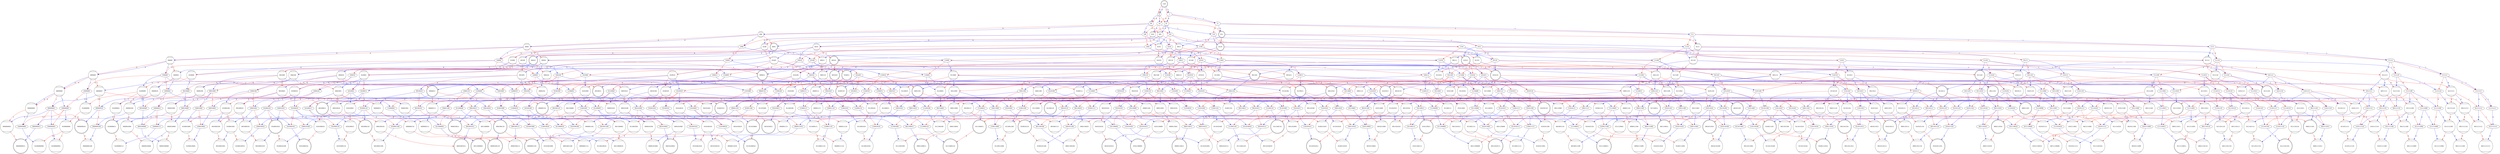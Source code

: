 digraph{ 
root  [shape = doublecircle]
0 [shape = Mcircle]
root -> 0 [color = red, label = 0] 
1
root -> 1 [color = red, label = 1] 
root -> 0 [color = blue, label = 0] 
root -> 1 [color = blue, label = 1] 
00 [shape = Mcircle]
0 -> 00 [color = red, label = 0] 
01 [shape = Mcircle]
0 -> 01 [color = red, label = 1] 
0 -> 00 [color = blue, label = 0] 
10
0 -> 10 [color = blue, label = 1] 
1 -> 10 [color = red, label = 0] 
11
1 -> 11 [color = red, label = 1] 
1 -> 01 [color = blue, label = 0] 
1 -> 11 [color = blue, label = 1] 
000 [shape = Mcircle]
00 -> 000 [color = red, label = 0] 
001 [shape = Mcircle]
00 -> 001 [color = red, label = 1] 
00 -> 000 [color = blue, label = 0] 
100
00 -> 100 [color = blue, label = 1] 
010 [shape = Mcircle]
01 -> 010 [color = red, label = 0] 
011 [shape = doublecircle]
01 -> 011 [color = red, label = 1] 
01 -> 001 [color = blue, label = 0] 
101
01 -> 101 [color = blue, label = 1] 
10 -> 100 [color = red, label = 0] 
10 -> 101 [color = red, label = 1] 
10 -> 010 [color = blue, label = 0] 
110
10 -> 110 [color = blue, label = 1] 
11 -> 110 [color = red, label = 0] 
111
11 -> 111 [color = red, label = 1] 
11 -> 011 [color = blue, label = 0] 
11 -> 111 [color = blue, label = 1] 
0000 [shape = Mcircle]
000 -> 0000 [color = red, label = 0] 
0001 [shape = doublecircle]
000 -> 0001 [color = red, label = 1] 
000 -> 0000 [color = blue, label = 0] 
1000
000 -> 1000 [color = blue, label = 1] 
0010 [shape = Mcircle]
001 -> 0010 [color = red, label = 0] 
0011 [shape = Mcircle]
001 -> 0011 [color = red, label = 1] 
001 -> 0001 [color = blue, label = 0] 
1001
001 -> 1001 [color = blue, label = 1] 
100 -> 1000 [color = red, label = 0] 
100 -> 1001 [color = red, label = 1] 
0100 [shape = Mcircle]
100 -> 0100 [color = blue, label = 0] 
1100
100 -> 1100 [color = blue, label = 1] 
010 -> 0100 [color = red, label = 0] 
0101 [shape = Mcircle]
010 -> 0101 [color = red, label = 1] 
010 -> 0010 [color = blue, label = 0] 
1010
010 -> 1010 [color = blue, label = 1] 
0110 [shape = doublecircle]
011 -> 0110 [color = red, label = 0] 
0111 [shape = Mcircle]
011 -> 0111 [color = red, label = 1] 
011 -> 0011 [color = blue, label = 0] 
1011
011 -> 1011 [color = blue, label = 1] 
101 -> 1010 [color = red, label = 0] 
101 -> 1011 [color = red, label = 1] 
101 -> 0101 [color = blue, label = 0] 
1101
101 -> 1101 [color = blue, label = 1] 
110 -> 1100 [color = red, label = 0] 
110 -> 1101 [color = red, label = 1] 
110 -> 0110 [color = blue, label = 0] 
1110
110 -> 1110 [color = blue, label = 1] 
111 -> 1110 [color = red, label = 0] 
1111
111 -> 1111 [color = red, label = 1] 
111 -> 0111 [color = blue, label = 0] 
111 -> 1111 [color = blue, label = 1] 
00000 [shape = Mcircle]
0000 -> 00000 [color = red, label = 0] 
00001 [shape = Mcircle]
0000 -> 00001 [color = red, label = 1] 
0000 -> 00000 [color = blue, label = 0] 
10000
0000 -> 10000 [color = blue, label = 1] 
00010 [shape = doublecircle]
0001 -> 00010 [color = red, label = 0] 
00011 [shape = Mcircle]
0001 -> 00011 [color = red, label = 1] 
0001 -> 00001 [color = blue, label = 0] 
10001
0001 -> 10001 [color = blue, label = 1] 
1000 -> 10000 [color = red, label = 0] 
1000 -> 10001 [color = red, label = 1] 
01000 [shape = Mcircle]
1000 -> 01000 [color = blue, label = 0] 
11000
1000 -> 11000 [color = blue, label = 1] 
00100 [shape = Mcircle]
0010 -> 00100 [color = red, label = 0] 
00101 [shape = doublecircle]
0010 -> 00101 [color = red, label = 1] 
0010 -> 00010 [color = blue, label = 0] 
10010
0010 -> 10010 [color = blue, label = 1] 
00110 [shape = Mcircle]
0011 -> 00110 [color = red, label = 0] 
00111 [shape = Mcircle]
0011 -> 00111 [color = red, label = 1] 
0011 -> 00011 [color = blue, label = 0] 
10011
0011 -> 10011 [color = blue, label = 1] 
1001 -> 10010 [color = red, label = 0] 
1001 -> 10011 [color = red, label = 1] 
01001 [shape = Mcircle]
1001 -> 01001 [color = blue, label = 0] 
11001
1001 -> 11001 [color = blue, label = 1] 
0100 -> 01000 [color = red, label = 0] 
0100 -> 01001 [color = red, label = 1] 
0100 -> 00100 [color = blue, label = 0] 
10100
0100 -> 10100 [color = blue, label = 1] 
1100 -> 11000 [color = red, label = 0] 
1100 -> 11001 [color = red, label = 1] 
01100 [shape = Mcircle]
1100 -> 01100 [color = blue, label = 0] 
11100
1100 -> 11100 [color = blue, label = 1] 
01010 [shape = Mcircle]
0101 -> 01010 [color = red, label = 0] 
01011 [shape = doublecircle]
0101 -> 01011 [color = red, label = 1] 
0101 -> 00101 [color = blue, label = 0] 
10101
0101 -> 10101 [color = blue, label = 1] 
1010 -> 10100 [color = red, label = 0] 
1010 -> 10101 [color = red, label = 1] 
1010 -> 01010 [color = blue, label = 0] 
11010
1010 -> 11010 [color = blue, label = 1] 
0110 -> 01100 [color = red, label = 0] 
01101 [shape = Mcircle]
0110 -> 01101 [color = red, label = 1] 
0110 -> 00110 [color = blue, label = 0] 
10110
0110 -> 10110 [color = blue, label = 1] 
01110 [shape = Mcircle]
0111 -> 01110 [color = red, label = 0] 
01111 [shape = Mcircle]
0111 -> 01111 [color = red, label = 1] 
0111 -> 00111 [color = blue, label = 0] 
10111
0111 -> 10111 [color = blue, label = 1] 
1011 -> 10110 [color = red, label = 0] 
1011 -> 10111 [color = red, label = 1] 
1011 -> 01011 [color = blue, label = 0] 
11011
1011 -> 11011 [color = blue, label = 1] 
1101 -> 11010 [color = red, label = 0] 
1101 -> 11011 [color = red, label = 1] 
1101 -> 01101 [color = blue, label = 0] 
11101
1101 -> 11101 [color = blue, label = 1] 
1110 -> 11100 [color = red, label = 0] 
1110 -> 11101 [color = red, label = 1] 
1110 -> 01110 [color = blue, label = 0] 
11110
1110 -> 11110 [color = blue, label = 1] 
1111 -> 11110 [color = red, label = 0] 
11111
1111 -> 11111 [color = red, label = 1] 
1111 -> 01111 [color = blue, label = 0] 
1111 -> 11111 [color = blue, label = 1] 
000000 [shape = Mcircle]
00000 -> 000000 [color = red, label = 0] 
000001 [shape = Mcircle]
00000 -> 000001 [color = red, label = 1] 
00000 -> 000000 [color = blue, label = 0] 
100000
00000 -> 100000 [color = blue, label = 1] 
000010 [shape = Mcircle]
00001 -> 000010 [color = red, label = 0] 
000011 [shape = doublecircle]
00001 -> 000011 [color = red, label = 1] 
00001 -> 000001 [color = blue, label = 0] 
100001
00001 -> 100001 [color = blue, label = 1] 
10000 -> 100000 [color = red, label = 0] 
10000 -> 100001 [color = red, label = 1] 
010000 [shape = Mcircle]
10000 -> 010000 [color = blue, label = 0] 
110000
10000 -> 110000 [color = blue, label = 1] 
000100 [shape = Mcircle]
00010 -> 000100 [color = red, label = 0] 
000101 [shape = Mcircle]
00010 -> 000101 [color = red, label = 1] 
00010 -> 000010 [color = blue, label = 0] 
100010
00010 -> 100010 [color = blue, label = 1] 
000110 [shape = Mcircle]
00011 -> 000110 [color = red, label = 0] 
000111 [shape = Mcircle]
00011 -> 000111 [color = red, label = 1] 
00011 -> 000011 [color = blue, label = 0] 
100011
00011 -> 100011 [color = blue, label = 1] 
10001 -> 100010 [color = red, label = 0] 
10001 -> 100011 [color = red, label = 1] 
010001 [shape = Mcircle]
10001 -> 010001 [color = blue, label = 0] 
110001
10001 -> 110001 [color = blue, label = 1] 
01000 -> 010000 [color = red, label = 0] 
01000 -> 010001 [color = red, label = 1] 
001000 [shape = Mcircle]
01000 -> 001000 [color = blue, label = 0] 
101000
01000 -> 101000 [color = blue, label = 1] 
11000 -> 110000 [color = red, label = 0] 
11000 -> 110001 [color = red, label = 1] 
011000 [shape = Mcircle]
11000 -> 011000 [color = blue, label = 0] 
111000
11000 -> 111000 [color = blue, label = 1] 
00100 -> 001000 [color = red, label = 0] 
001001 [shape = Mcircle]
00100 -> 001001 [color = red, label = 1] 
00100 -> 000100 [color = blue, label = 0] 
100100
00100 -> 100100 [color = blue, label = 1] 
001010 [shape = doublecircle]
00101 -> 001010 [color = red, label = 0] 
001011 [shape = Mcircle]
00101 -> 001011 [color = red, label = 1] 
00101 -> 000101 [color = blue, label = 0] 
100101
00101 -> 100101 [color = blue, label = 1] 
10010 -> 100100 [color = red, label = 0] 
10010 -> 100101 [color = red, label = 1] 
010010 [shape = Mcircle]
10010 -> 010010 [color = blue, label = 0] 
110010
10010 -> 110010 [color = blue, label = 1] 
001100 [shape = Mcircle]
00110 -> 001100 [color = red, label = 0] 
001101 [shape = doublecircle]
00110 -> 001101 [color = red, label = 1] 
00110 -> 000110 [color = blue, label = 0] 
100110
00110 -> 100110 [color = blue, label = 1] 
001110 [shape = Mcircle]
00111 -> 001110 [color = red, label = 0] 
001111 [shape = Mcircle]
00111 -> 001111 [color = red, label = 1] 
00111 -> 000111 [color = blue, label = 0] 
100111
00111 -> 100111 [color = blue, label = 1] 
10011 -> 100110 [color = red, label = 0] 
10011 -> 100111 [color = red, label = 1] 
010011 [shape = doublecircle]
10011 -> 010011 [color = blue, label = 0] 
110011
10011 -> 110011 [color = blue, label = 1] 
01001 -> 010010 [color = red, label = 0] 
01001 -> 010011 [color = red, label = 1] 
01001 -> 001001 [color = blue, label = 0] 
101001
01001 -> 101001 [color = blue, label = 1] 
11001 -> 110010 [color = red, label = 0] 
11001 -> 110011 [color = red, label = 1] 
011001 [shape = Mcircle]
11001 -> 011001 [color = blue, label = 0] 
111001
11001 -> 111001 [color = blue, label = 1] 
10100 -> 101000 [color = red, label = 0] 
10100 -> 101001 [color = red, label = 1] 
010100 [shape = Mcircle]
10100 -> 010100 [color = blue, label = 0] 
110100
10100 -> 110100 [color = blue, label = 1] 
01100 -> 011000 [color = red, label = 0] 
01100 -> 011001 [color = red, label = 1] 
01100 -> 001100 [color = blue, label = 0] 
101100
01100 -> 101100 [color = blue, label = 1] 
11100 -> 111000 [color = red, label = 0] 
11100 -> 111001 [color = red, label = 1] 
011100 [shape = Mcircle]
11100 -> 011100 [color = blue, label = 0] 
111100
11100 -> 111100 [color = blue, label = 1] 
01010 -> 010100 [color = red, label = 0] 
010101 [shape = Mcircle]
01010 -> 010101 [color = red, label = 1] 
01010 -> 001010 [color = blue, label = 0] 
101010
01010 -> 101010 [color = blue, label = 1] 
010110 [shape = doublecircle]
01011 -> 010110 [color = red, label = 0] 
010111 [shape = Mcircle]
01011 -> 010111 [color = red, label = 1] 
01011 -> 001011 [color = blue, label = 0] 
101011
01011 -> 101011 [color = blue, label = 1] 
10101 -> 101010 [color = red, label = 0] 
10101 -> 101011 [color = red, label = 1] 
10101 -> 010101 [color = blue, label = 0] 
110101
10101 -> 110101 [color = blue, label = 1] 
11010 -> 110100 [color = red, label = 0] 
11010 -> 110101 [color = red, label = 1] 
011010 [shape = Mcircle]
11010 -> 011010 [color = blue, label = 0] 
111010
11010 -> 111010 [color = blue, label = 1] 
01101 -> 011010 [color = red, label = 0] 
011011 [shape = Mcircle]
01101 -> 011011 [color = red, label = 1] 
01101 -> 001101 [color = blue, label = 0] 
101101
01101 -> 101101 [color = blue, label = 1] 
10110 -> 101100 [color = red, label = 0] 
10110 -> 101101 [color = red, label = 1] 
10110 -> 010110 [color = blue, label = 0] 
110110
10110 -> 110110 [color = blue, label = 1] 
01110 -> 011100 [color = red, label = 0] 
011101 [shape = doublecircle]
01110 -> 011101 [color = red, label = 1] 
01110 -> 001110 [color = blue, label = 0] 
101110
01110 -> 101110 [color = blue, label = 1] 
011110 [shape = Mcircle]
01111 -> 011110 [color = red, label = 0] 
011111 [shape = Mcircle]
01111 -> 011111 [color = red, label = 1] 
01111 -> 001111 [color = blue, label = 0] 
101111
01111 -> 101111 [color = blue, label = 1] 
10111 -> 101110 [color = red, label = 0] 
10111 -> 101111 [color = red, label = 1] 
10111 -> 010111 [color = blue, label = 0] 
110111
10111 -> 110111 [color = blue, label = 1] 
11011 -> 110110 [color = red, label = 0] 
11011 -> 110111 [color = red, label = 1] 
11011 -> 011011 [color = blue, label = 0] 
111011
11011 -> 111011 [color = blue, label = 1] 
11101 -> 111010 [color = red, label = 0] 
11101 -> 111011 [color = red, label = 1] 
11101 -> 011101 [color = blue, label = 0] 
111101
11101 -> 111101 [color = blue, label = 1] 
11110 -> 111100 [color = red, label = 0] 
11110 -> 111101 [color = red, label = 1] 
11110 -> 011110 [color = blue, label = 0] 
111110
11110 -> 111110 [color = blue, label = 1] 
11111 -> 111110 [color = red, label = 0] 
111111
11111 -> 111111 [color = red, label = 1] 
11111 -> 011111 [color = blue, label = 0] 
11111 -> 111111 [color = blue, label = 1] 
0000000 [shape = Mcircle]
000000 -> 0000000 [color = red, label = 0] 
0000001 [shape = Mcircle]
000000 -> 0000001 [color = red, label = 1] 
000000 -> 0000000 [color = blue, label = 0] 
1000000
000000 -> 1000000 [color = blue, label = 1] 
0000010 [shape = Mcircle]
000001 -> 0000010 [color = red, label = 0] 
0000011 [shape = doublecircle]
000001 -> 0000011 [color = red, label = 1] 
000001 -> 0000001 [color = blue, label = 0] 
1000001
000001 -> 1000001 [color = blue, label = 1] 
100000 -> 1000000 [color = red, label = 0] 
100000 -> 1000001 [color = red, label = 1] 
0100000 [shape = Mcircle]
100000 -> 0100000 [color = blue, label = 0] 
1100000
100000 -> 1100000 [color = blue, label = 1] 
0000100 [shape = Mcircle]
000010 -> 0000100 [color = red, label = 0] 
0000101 [shape = Mcircle]
000010 -> 0000101 [color = red, label = 1] 
000010 -> 0000010 [color = blue, label = 0] 
1000010
000010 -> 1000010 [color = blue, label = 1] 
0000110
000011 -> 0000110 [color = red, label = 0] 
0000111 [shape = Mcircle]
000011 -> 0000111 [color = red, label = 1] 
000011 -> 0000011 [color = blue, label = 0] 
100001 -> 1000010 [color = red, label = 0] 
1100001
100001 -> 1100001 [color = blue, label = 1] 
010000 -> 0100000 [color = red, label = 0] 
0010000
010000 -> 0010000 [color = blue, label = 0] 
110000 -> 1100000 [color = red, label = 0] 
110000 -> 1100001 [color = red, label = 1] 
0110000
110000 -> 0110000 [color = blue, label = 0] 
1110000
110000 -> 1110000 [color = blue, label = 1] 
0001000
000100 -> 0001000 [color = red, label = 0] 
0001001 [shape = Mcircle]
000100 -> 0001001 [color = red, label = 1] 
000100 -> 0000100 [color = blue, label = 0] 
1000100
000100 -> 1000100 [color = blue, label = 1] 
0001010 [shape = Mcircle]
000101 -> 0001010 [color = red, label = 0] 
000101 -> 0000101 [color = blue, label = 0] 
1000101
000101 -> 1000101 [color = blue, label = 1] 
100010 -> 1000100 [color = red, label = 0] 
100010 -> 1000101 [color = red, label = 1] 
0100010 [shape = Mcircle]
100010 -> 0100010 [color = blue, label = 0] 
0001100 [shape = Mcircle]
000110 -> 0001100 [color = red, label = 0] 
0001101 [shape = doublecircle]
000110 -> 0001101 [color = red, label = 1] 
000110 -> 0000110 [color = blue, label = 0] 
1000110
000110 -> 1000110 [color = blue, label = 1] 
0001110 [shape = Mcircle]
000111 -> 0001110 [color = red, label = 0] 
0001111 [shape = Mcircle]
000111 -> 0001111 [color = red, label = 1] 
000111 -> 0000111 [color = blue, label = 0] 
1000111
000111 -> 1000111 [color = blue, label = 1] 
100011 -> 1000110 [color = red, label = 0] 
100011 -> 1000111 [color = red, label = 1] 
0100011
100011 -> 0100011 [color = blue, label = 0] 
1100011
100011 -> 1100011 [color = blue, label = 1] 
010001 -> 0100010 [color = red, label = 0] 
010001 -> 0100011 [color = red, label = 1] 
0010001 [shape = Mcircle]
010001 -> 0010001 [color = blue, label = 0] 
1010001
010001 -> 1010001 [color = blue, label = 1] 
110001 -> 1100011 [color = red, label = 1] 
0110001 [shape = Mcircle]
110001 -> 0110001 [color = blue, label = 0] 
1110001
110001 -> 1110001 [color = blue, label = 1] 
001000 -> 0010000 [color = red, label = 0] 
001000 -> 0010001 [color = red, label = 1] 
001000 -> 0001000 [color = blue, label = 0] 
1001000
001000 -> 1001000 [color = blue, label = 1] 
101000 -> 1010001 [color = red, label = 1] 
0101000 [shape = Mcircle]
101000 -> 0101000 [color = blue, label = 0] 
1101000
101000 -> 1101000 [color = blue, label = 1] 
011000 -> 0110000 [color = red, label = 0] 
011000 -> 0110001 [color = red, label = 1] 
0011000 [shape = Mcircle]
011000 -> 0011000 [color = blue, label = 0] 
1011000
011000 -> 1011000 [color = blue, label = 1] 
111000 -> 1110000 [color = red, label = 0] 
111000 -> 1110001 [color = red, label = 1] 
0111000 [shape = Mcircle]
111000 -> 0111000 [color = blue, label = 0] 
1111000
111000 -> 1111000 [color = blue, label = 1] 
0010010
001001 -> 0010010 [color = red, label = 0] 
0010011 [shape = doublecircle]
001001 -> 0010011 [color = red, label = 1] 
001001 -> 0001001 [color = blue, label = 0] 
1001001
001001 -> 1001001 [color = blue, label = 1] 
100100 -> 1001000 [color = red, label = 0] 
100100 -> 1001001 [color = red, label = 1] 
0100100
100100 -> 0100100 [color = blue, label = 0] 
1100100
100100 -> 1100100 [color = blue, label = 1] 
0010100 [shape = Mcircle]
001010 -> 0010100 [color = red, label = 0] 
0010101 [shape = Mcircle]
001010 -> 0010101 [color = red, label = 1] 
001010 -> 0001010 [color = blue, label = 0] 
1001010
001010 -> 1001010 [color = blue, label = 1] 
0010110 [shape = Mcircle]
001011 -> 0010110 [color = red, label = 0] 
0010111 [shape = Mcircle]
001011 -> 0010111 [color = red, label = 1] 
1001011
001011 -> 1001011 [color = blue, label = 1] 
100101 -> 1001010 [color = red, label = 0] 
100101 -> 1001011 [color = red, label = 1] 
0100101 [shape = Mcircle]
100101 -> 0100101 [color = blue, label = 0] 
1100101
100101 -> 1100101 [color = blue, label = 1] 
010010 -> 0100100 [color = red, label = 0] 
010010 -> 0100101 [color = red, label = 1] 
010010 -> 0010010 [color = blue, label = 0] 
1010010
010010 -> 1010010 [color = blue, label = 1] 
110010 -> 1100100 [color = red, label = 0] 
110010 -> 1100101 [color = red, label = 1] 
0110010 [shape = Mcircle]
110010 -> 0110010 [color = blue, label = 0] 
1110010
110010 -> 1110010 [color = blue, label = 1] 
001100 -> 0011000 [color = red, label = 0] 
0011001
001100 -> 0011001 [color = red, label = 1] 
001100 -> 0001100 [color = blue, label = 0] 
1001100
001100 -> 1001100 [color = blue, label = 1] 
0011010 [shape = doublecircle]
001101 -> 0011010 [color = red, label = 0] 
0011011 [shape = Mcircle]
001101 -> 0011011 [color = red, label = 1] 
001101 -> 0001101 [color = blue, label = 0] 
1001101
001101 -> 1001101 [color = blue, label = 1] 
100110 -> 1001100 [color = red, label = 0] 
100110 -> 1001101 [color = red, label = 1] 
0100110 [shape = doublecircle]
100110 -> 0100110 [color = blue, label = 0] 
1100110
100110 -> 1100110 [color = blue, label = 1] 
0011100 [shape = Mcircle]
001110 -> 0011100 [color = red, label = 0] 
0011101 [shape = doublecircle]
001110 -> 0011101 [color = red, label = 1] 
001110 -> 0001110 [color = blue, label = 0] 
1001110
001110 -> 1001110 [color = blue, label = 1] 
0011110 [shape = Mcircle]
001111 -> 0011110 [color = red, label = 0] 
0011111 [shape = Mcircle]
001111 -> 0011111 [color = red, label = 1] 
001111 -> 0001111 [color = blue, label = 0] 
1001111
001111 -> 1001111 [color = blue, label = 1] 
100111 -> 1001110 [color = red, label = 0] 
100111 -> 1001111 [color = red, label = 1] 
0100111 [shape = Mcircle]
100111 -> 0100111 [color = blue, label = 0] 
1100111
100111 -> 1100111 [color = blue, label = 1] 
010011 -> 0100110 [color = red, label = 0] 
010011 -> 0100111 [color = red, label = 1] 
010011 -> 0010011 [color = blue, label = 0] 
1010011
010011 -> 1010011 [color = blue, label = 1] 
110011 -> 1100110 [color = red, label = 0] 
110011 -> 1100111 [color = red, label = 1] 
0110011 [shape = doublecircle]
110011 -> 0110011 [color = blue, label = 0] 
1110011
110011 -> 1110011 [color = blue, label = 1] 
101001 -> 1010010 [color = red, label = 0] 
101001 -> 1010011 [color = red, label = 1] 
0101001 [shape = Mcircle]
101001 -> 0101001 [color = blue, label = 0] 
1101001
101001 -> 1101001 [color = blue, label = 1] 
011001 -> 0110010 [color = red, label = 0] 
011001 -> 0110011 [color = red, label = 1] 
011001 -> 0011001 [color = blue, label = 0] 
1011001
011001 -> 1011001 [color = blue, label = 1] 
111001 -> 1110010 [color = red, label = 0] 
111001 -> 1110011 [color = red, label = 1] 
0111001 [shape = Mcircle]
111001 -> 0111001 [color = blue, label = 0] 
1111001
111001 -> 1111001 [color = blue, label = 1] 
010100 -> 0101000 [color = red, label = 0] 
010100 -> 0101001 [color = red, label = 1] 
010100 -> 0010100 [color = blue, label = 0] 
1010100
010100 -> 1010100 [color = blue, label = 1] 
110100 -> 1101000 [color = red, label = 0] 
110100 -> 1101001 [color = red, label = 1] 
0110100 [shape = Mcircle]
110100 -> 0110100 [color = blue, label = 0] 
101100 -> 1011000 [color = red, label = 0] 
101100 -> 1011001 [color = red, label = 1] 
0101100 [shape = Mcircle]
101100 -> 0101100 [color = blue, label = 0] 
1101100
101100 -> 1101100 [color = blue, label = 1] 
011100 -> 0111000 [color = red, label = 0] 
011100 -> 0111001 [color = red, label = 1] 
011100 -> 0011100 [color = blue, label = 0] 
1011100
011100 -> 1011100 [color = blue, label = 1] 
111100 -> 1111000 [color = red, label = 0] 
111100 -> 1111001 [color = red, label = 1] 
0111100 [shape = Mcircle]
111100 -> 0111100 [color = blue, label = 0] 
1111100
111100 -> 1111100 [color = blue, label = 1] 
0101010
010101 -> 0101010 [color = red, label = 0] 
0101011 [shape = doublecircle]
010101 -> 0101011 [color = red, label = 1] 
010101 -> 0010101 [color = blue, label = 0] 
1010101
010101 -> 1010101 [color = blue, label = 1] 
101010 -> 1010100 [color = red, label = 0] 
101010 -> 1010101 [color = red, label = 1] 
101010 -> 0101010 [color = blue, label = 0] 
1101010
101010 -> 1101010 [color = blue, label = 1] 
010110 -> 0101100 [color = red, label = 0] 
0101101 [shape = Mcircle]
010110 -> 0101101 [color = red, label = 1] 
010110 -> 0010110 [color = blue, label = 0] 
1010110
010110 -> 1010110 [color = blue, label = 1] 
0101110 [shape = Mcircle]
010111 -> 0101110 [color = red, label = 0] 
0101111 [shape = Mcircle]
010111 -> 0101111 [color = red, label = 1] 
010111 -> 0010111 [color = blue, label = 0] 
1010111
010111 -> 1010111 [color = blue, label = 1] 
101011 -> 1010110 [color = red, label = 0] 
101011 -> 1010111 [color = red, label = 1] 
101011 -> 0101011 [color = blue, label = 0] 
1101011
101011 -> 1101011 [color = blue, label = 1] 
110101 -> 1101010 [color = red, label = 0] 
110101 -> 1101011 [color = red, label = 1] 
0110101 [shape = Mcircle]
110101 -> 0110101 [color = blue, label = 0] 
1110101
110101 -> 1110101 [color = blue, label = 1] 
011010 -> 0110100 [color = red, label = 0] 
011010 -> 0110101 [color = red, label = 1] 
011010 -> 0011010 [color = blue, label = 0] 
1011010
011010 -> 1011010 [color = blue, label = 1] 
111010 -> 1110101 [color = red, label = 1] 
0111010
111010 -> 0111010 [color = blue, label = 0] 
1111010
111010 -> 1111010 [color = blue, label = 1] 
0110110 [shape = Mcircle]
011011 -> 0110110 [color = red, label = 0] 
0110111 [shape = doublecircle]
011011 -> 0110111 [color = red, label = 1] 
011011 -> 0011011 [color = blue, label = 0] 
1011011
011011 -> 1011011 [color = blue, label = 1] 
101101 -> 1011010 [color = red, label = 0] 
101101 -> 1011011 [color = red, label = 1] 
101101 -> 0101101 [color = blue, label = 0] 
1101101
101101 -> 1101101 [color = blue, label = 1] 
110110 -> 1101100 [color = red, label = 0] 
110110 -> 1101101 [color = red, label = 1] 
110110 -> 0110110 [color = blue, label = 0] 
1110110
110110 -> 1110110 [color = blue, label = 1] 
011101 -> 0111010 [color = red, label = 0] 
0111011 [shape = Mcircle]
011101 -> 0111011 [color = red, label = 1] 
011101 -> 0011101 [color = blue, label = 0] 
1011101
011101 -> 1011101 [color = blue, label = 1] 
101110 -> 1011100 [color = red, label = 0] 
101110 -> 1011101 [color = red, label = 1] 
101110 -> 0101110 [color = blue, label = 0] 
1101110
101110 -> 1101110 [color = blue, label = 1] 
011110 -> 0111100 [color = red, label = 0] 
0111101 [shape = doublecircle]
011110 -> 0111101 [color = red, label = 1] 
011110 -> 0011110 [color = blue, label = 0] 
1011110
011110 -> 1011110 [color = blue, label = 1] 
0111110 [shape = Mcircle]
011111 -> 0111110 [color = red, label = 0] 
0111111 [shape = Mcircle]
011111 -> 0111111 [color = red, label = 1] 
011111 -> 0011111 [color = blue, label = 0] 
1011111
011111 -> 1011111 [color = blue, label = 1] 
101111 -> 1011110 [color = red, label = 0] 
101111 -> 1011111 [color = red, label = 1] 
101111 -> 0101111 [color = blue, label = 0] 
1101111
101111 -> 1101111 [color = blue, label = 1] 
110111 -> 1101110 [color = red, label = 0] 
110111 -> 1101111 [color = red, label = 1] 
110111 -> 0110111 [color = blue, label = 0] 
1110111
110111 -> 1110111 [color = blue, label = 1] 
111011 -> 1110110 [color = red, label = 0] 
111011 -> 1110111 [color = red, label = 1] 
111011 -> 0111011 [color = blue, label = 0] 
1111011
111011 -> 1111011 [color = blue, label = 1] 
111101 -> 1111010 [color = red, label = 0] 
111101 -> 1111011 [color = red, label = 1] 
111101 -> 0111101 [color = blue, label = 0] 
111110 -> 1111100 [color = red, label = 0] 
111110 -> 0111110 [color = blue, label = 0] 
1111110
111110 -> 1111110 [color = blue, label = 1] 
111111 -> 1111110 [color = red, label = 0] 
1111111
111111 -> 1111111 [color = red, label = 1] 
111111 -> 0111111 [color = blue, label = 0] 
111111 -> 1111111 [color = blue, label = 1] 
00000000 [shape = Mcircle]
0000000 -> 00000000 [color = red, label = 0] 
00000001
0000000 -> 00000001 [color = red, label = 1] 
0000000 -> 00000000 [color = blue, label = 0] 
10000000
0000000 -> 10000000 [color = blue, label = 1] 
00000010
0000001 -> 00000010 [color = red, label = 0] 
00000011 [shape = Mcircle]
0000001 -> 00000011 [color = red, label = 1] 
0000001 -> 00000001 [color = blue, label = 0] 
1000000 -> 10000000 [color = red, label = 0] 
01000000 [shape = Mcircle]
1000000 -> 01000000 [color = blue, label = 0] 
00000100 [shape = Mcircle]
0000010 -> 00000100 [color = red, label = 0] 
0000010 -> 00000010 [color = blue, label = 0] 
00000110 [shape = doublecircle]
0000011 -> 00000110 [color = red, label = 0] 
00000111 [shape = Mcircle]
0000011 -> 00000111 [color = red, label = 1] 
0000011 -> 00000011 [color = blue, label = 0] 
10000011
0000011 -> 10000011 [color = blue, label = 1] 
1000001 -> 10000011 [color = red, label = 1] 
01000001 [shape = Mcircle]
1000001 -> 01000001 [color = blue, label = 0] 
11000001
1000001 -> 11000001 [color = blue, label = 1] 
0100000 -> 01000000 [color = red, label = 0] 
0100000 -> 01000001 [color = red, label = 1] 
00100000
0100000 -> 00100000 [color = blue, label = 0] 
1100000 -> 11000001 [color = red, label = 1] 
01100000
1100000 -> 01100000 [color = blue, label = 0] 
11100000
1100000 -> 11100000 [color = blue, label = 1] 
00001000 [shape = Mcircle]
0000100 -> 00001000 [color = red, label = 0] 
00001001 [shape = Mcircle]
0000100 -> 00001001 [color = red, label = 1] 
0000100 -> 00000100 [color = blue, label = 0] 
00001010 [shape = Mcircle]
0000101 -> 00001010 [color = red, label = 0] 
11000010
1000010 -> 11000010 [color = blue, label = 1] 
00001100 [shape = Mcircle]
0000110 -> 00001100 [color = red, label = 0] 
00001101
0000110 -> 00001101 [color = red, label = 1] 
0000110 -> 00000110 [color = blue, label = 0] 
00001110 [shape = Mcircle]
0000111 -> 00001110 [color = red, label = 0] 
00001111 [shape = Mcircle]
0000111 -> 00001111 [color = red, label = 1] 
0000111 -> 00000111 [color = blue, label = 0] 
1100001 -> 11000010 [color = red, label = 0] 
01100001
1100001 -> 01100001 [color = blue, label = 0] 
0010000 -> 00100000 [color = red, label = 0] 
00010000
0010000 -> 00010000 [color = blue, label = 0] 
0110000 -> 01100000 [color = red, label = 0] 
0110000 -> 01100001 [color = red, label = 1] 
00110000 [shape = Mcircle]
0110000 -> 00110000 [color = blue, label = 0] 
10110000
0110000 -> 10110000 [color = blue, label = 1] 
1110000 -> 11100000 [color = red, label = 0] 
01110000
1110000 -> 01110000 [color = blue, label = 0] 
11110000
1110000 -> 11110000 [color = blue, label = 1] 
0001000 -> 00010000 [color = red, label = 0] 
00010001
0001000 -> 00010001 [color = red, label = 1] 
0001000 -> 00001000 [color = blue, label = 0] 
10001000
0001000 -> 10001000 [color = blue, label = 1] 
00010010 [shape = Mcircle]
0001001 -> 00010010 [color = red, label = 0] 
00010011
0001001 -> 00010011 [color = red, label = 1] 
0001001 -> 00001001 [color = blue, label = 0] 
10001001
0001001 -> 10001001 [color = blue, label = 1] 
1000100 -> 10001000 [color = red, label = 0] 
1000100 -> 10001001 [color = red, label = 1] 
01000100 [shape = Mcircle]
1000100 -> 01000100 [color = blue, label = 0] 
00010100 [shape = Mcircle]
0001010 -> 00010100 [color = red, label = 0] 
00010101 [shape = Mcircle]
0001010 -> 00010101 [color = red, label = 1] 
0001010 -> 00001010 [color = blue, label = 0] 
10001010
0001010 -> 10001010 [color = blue, label = 1] 
1000101 -> 10001010 [color = red, label = 0] 
01000101
1000101 -> 01000101 [color = blue, label = 0] 
0100010 -> 01000100 [color = red, label = 0] 
0100010 -> 01000101 [color = red, label = 1] 
00100010 [shape = Mcircle]
0100010 -> 00100010 [color = blue, label = 0] 
10100010
0100010 -> 10100010 [color = blue, label = 1] 
00011000 [shape = Mcircle]
0001100 -> 00011000 [color = red, label = 0] 
00011001 [shape = Mcircle]
0001100 -> 00011001 [color = red, label = 1] 
0001100 -> 00001100 [color = blue, label = 0] 
10001100
0001100 -> 10001100 [color = blue, label = 1] 
00011010
0001101 -> 00011010 [color = red, label = 0] 
00011011 [shape = Mcircle]
0001101 -> 00011011 [color = red, label = 1] 
0001101 -> 00001101 [color = blue, label = 0] 
1000110 -> 10001100 [color = red, label = 0] 
01000110
1000110 -> 01000110 [color = blue, label = 0] 
11000110
1000110 -> 11000110 [color = blue, label = 1] 
00011100
0001110 -> 00011100 [color = red, label = 0] 
00011101 [shape = doublecircle]
0001110 -> 00011101 [color = red, label = 1] 
0001110 -> 00001110 [color = blue, label = 0] 
10001110
0001110 -> 10001110 [color = blue, label = 1] 
00011110 [shape = Mcircle]
0001111 -> 00011110 [color = red, label = 0] 
0001111 -> 00001111 [color = blue, label = 0] 
1000111 -> 10001110 [color = red, label = 0] 
11000111
1000111 -> 11000111 [color = blue, label = 1] 
0100011 -> 01000110 [color = red, label = 0] 
00100011 [shape = doublecircle]
0100011 -> 00100011 [color = blue, label = 0] 
10100011
0100011 -> 10100011 [color = blue, label = 1] 
1100011 -> 11000110 [color = red, label = 0] 
1100011 -> 11000111 [color = red, label = 1] 
01100011 [shape = Mcircle]
1100011 -> 01100011 [color = blue, label = 0] 
11100011
1100011 -> 11100011 [color = blue, label = 1] 
0010001 -> 00100010 [color = red, label = 0] 
0010001 -> 00100011 [color = red, label = 1] 
0010001 -> 00010001 [color = blue, label = 0] 
1010001 -> 10100010 [color = red, label = 0] 
1010001 -> 10100011 [color = red, label = 1] 
01010001 [shape = Mcircle]
1010001 -> 01010001 [color = blue, label = 0] 
11010001
1010001 -> 11010001 [color = blue, label = 1] 
0110001 -> 01100011 [color = red, label = 1] 
00110001
0110001 -> 00110001 [color = blue, label = 0] 
10110001
0110001 -> 10110001 [color = blue, label = 1] 
1110001 -> 11100011 [color = red, label = 1] 
01110001 [shape = Mcircle]
1110001 -> 01110001 [color = blue, label = 0] 
11110001
1110001 -> 11110001 [color = blue, label = 1] 
01001000
1001000 -> 01001000 [color = blue, label = 0] 
0101000 -> 01010001 [color = red, label = 1] 
00101000
0101000 -> 00101000 [color = blue, label = 0] 
1101000 -> 11010001 [color = red, label = 1] 
01101000 [shape = Mcircle]
1101000 -> 01101000 [color = blue, label = 0] 
0011000 -> 00110000 [color = red, label = 0] 
0011000 -> 00110001 [color = red, label = 1] 
0011000 -> 00011000 [color = blue, label = 0] 
10011000
0011000 -> 10011000 [color = blue, label = 1] 
1011000 -> 10110000 [color = red, label = 0] 
1011000 -> 10110001 [color = red, label = 1] 
01011000 [shape = Mcircle]
1011000 -> 01011000 [color = blue, label = 0] 
0111000 -> 01110000 [color = red, label = 0] 
0111000 -> 01110001 [color = red, label = 1] 
00111000 [shape = Mcircle]
0111000 -> 00111000 [color = blue, label = 0] 
10111000
0111000 -> 10111000 [color = blue, label = 1] 
1111000 -> 11110000 [color = red, label = 0] 
1111000 -> 11110001 [color = red, label = 1] 
01111000 [shape = Mcircle]
1111000 -> 01111000 [color = blue, label = 0] 
11111000
1111000 -> 11111000 [color = blue, label = 1] 
00100101
0010010 -> 00100101 [color = red, label = 1] 
0010010 -> 00010010 [color = blue, label = 0] 
10010010
0010010 -> 10010010 [color = blue, label = 1] 
00100110
0010011 -> 00100110 [color = red, label = 0] 
00100111 [shape = Mcircle]
0010011 -> 00100111 [color = red, label = 1] 
0010011 -> 00010011 [color = blue, label = 0] 
1001001 -> 10010010 [color = red, label = 0] 
11001001
1001001 -> 11001001 [color = blue, label = 1] 
0100100 -> 01001000 [color = red, label = 0] 
10100100
0100100 -> 10100100 [color = blue, label = 1] 
1100100 -> 11001001 [color = red, label = 1] 
01100100 [shape = Mcircle]
1100100 -> 01100100 [color = blue, label = 0] 
11100100
1100100 -> 11100100 [color = blue, label = 1] 
0010100 -> 00101000 [color = red, label = 0] 
00101001 [shape = Mcircle]
0010100 -> 00101001 [color = red, label = 1] 
0010100 -> 00010100 [color = blue, label = 0] 
00101010 [shape = Mcircle]
0010101 -> 00101010 [color = red, label = 0] 
00101011
0010101 -> 00101011 [color = red, label = 1] 
0010101 -> 00010101 [color = blue, label = 0] 
10010101
0010101 -> 10010101 [color = blue, label = 1] 
1001010 -> 10010101 [color = red, label = 1] 
01001010
1001010 -> 01001010 [color = blue, label = 0] 
11001010
1001010 -> 11001010 [color = blue, label = 1] 
00101100
0010110 -> 00101100 [color = red, label = 0] 
00101101 [shape = doublecircle]
0010110 -> 00101101 [color = red, label = 1] 
10010110
0010110 -> 10010110 [color = blue, label = 1] 
00101110 [shape = Mcircle]
0010111 -> 00101110 [color = red, label = 0] 
1001011 -> 10010110 [color = red, label = 0] 
01001011 [shape = doublecircle]
1001011 -> 01001011 [color = blue, label = 0] 
0100101 -> 01001010 [color = red, label = 0] 
0100101 -> 01001011 [color = red, label = 1] 
0100101 -> 00100101 [color = blue, label = 0] 
10100101
0100101 -> 10100101 [color = blue, label = 1] 
1100101 -> 11001010 [color = red, label = 0] 
01100101 [shape = Mcircle]
1100101 -> 01100101 [color = blue, label = 0] 
1010010 -> 10100100 [color = red, label = 0] 
1010010 -> 10100101 [color = red, label = 1] 
01010010 [shape = Mcircle]
1010010 -> 01010010 [color = blue, label = 0] 
11010010
1010010 -> 11010010 [color = blue, label = 1] 
0110010 -> 01100100 [color = red, label = 0] 
0110010 -> 01100101 [color = red, label = 1] 
00110010
0110010 -> 00110010 [color = blue, label = 0] 
1110010 -> 11100100 [color = red, label = 0] 
01110010 [shape = Mcircle]
1110010 -> 01110010 [color = blue, label = 0] 
0011001 -> 00110010 [color = red, label = 0] 
00110011
0011001 -> 00110011 [color = red, label = 1] 
0011001 -> 00011001 [color = blue, label = 0] 
1001100 -> 10011000 [color = red, label = 0] 
01001100
1001100 -> 01001100 [color = blue, label = 0] 
11001100
1001100 -> 11001100 [color = blue, label = 1] 
00110100 [shape = Mcircle]
0011010 -> 00110100 [color = red, label = 0] 
00110101 [shape = Mcircle]
0011010 -> 00110101 [color = red, label = 1] 
0011010 -> 00011010 [color = blue, label = 0] 
10011010
0011010 -> 10011010 [color = blue, label = 1] 
00110110 [shape = Mcircle]
0011011 -> 00110110 [color = red, label = 0] 
00110111
0011011 -> 00110111 [color = red, label = 1] 
0011011 -> 00011011 [color = blue, label = 0] 
1001101 -> 10011010 [color = red, label = 0] 
01001101 [shape = Mcircle]
1001101 -> 01001101 [color = blue, label = 0] 
11001101
1001101 -> 11001101 [color = blue, label = 1] 
0100110 -> 01001100 [color = red, label = 0] 
0100110 -> 01001101 [color = red, label = 1] 
0100110 -> 00100110 [color = blue, label = 0] 
1100110 -> 11001100 [color = red, label = 0] 
1100110 -> 11001101 [color = red, label = 1] 
01100110 [shape = doublecircle]
1100110 -> 01100110 [color = blue, label = 0] 
11100110
1100110 -> 11100110 [color = blue, label = 1] 
0011100 -> 00111000 [color = red, label = 0] 
00111001 [shape = Mcircle]
0011100 -> 00111001 [color = red, label = 1] 
0011100 -> 00011100 [color = blue, label = 0] 
10011100
0011100 -> 10011100 [color = blue, label = 1] 
00111010
0011101 -> 00111010 [color = red, label = 0] 
00111011 [shape = Mcircle]
0011101 -> 00111011 [color = red, label = 1] 
0011101 -> 00011101 [color = blue, label = 0] 
10011101
0011101 -> 10011101 [color = blue, label = 1] 
1001110 -> 10011100 [color = red, label = 0] 
1001110 -> 10011101 [color = red, label = 1] 
01001110 [shape = Mcircle]
1001110 -> 01001110 [color = blue, label = 0] 
00111100 [shape = Mcircle]
0011110 -> 00111100 [color = red, label = 0] 
00111101
0011110 -> 00111101 [color = red, label = 1] 
0011110 -> 00011110 [color = blue, label = 0] 
00111110
0011111 -> 00111110 [color = red, label = 0] 
00111111 [shape = Mcircle]
0011111 -> 00111111 [color = red, label = 1] 
10011111
0011111 -> 10011111 [color = blue, label = 1] 
1001111 -> 10011111 [color = red, label = 1] 
01001111
1001111 -> 01001111 [color = blue, label = 0] 
11001111
1001111 -> 11001111 [color = blue, label = 1] 
0100111 -> 01001110 [color = red, label = 0] 
0100111 -> 01001111 [color = red, label = 1] 
0100111 -> 00100111 [color = blue, label = 0] 
1100111 -> 11001111 [color = red, label = 1] 
01100111 [shape = Mcircle]
1100111 -> 01100111 [color = blue, label = 0] 
01010011
1010011 -> 01010011 [color = blue, label = 0] 
0110011 -> 01100110 [color = red, label = 0] 
0110011 -> 01100111 [color = red, label = 1] 
0110011 -> 00110011 [color = blue, label = 0] 
10110011
0110011 -> 10110011 [color = blue, label = 1] 
1110011 -> 11100110 [color = red, label = 0] 
01110011 [shape = doublecircle]
1110011 -> 01110011 [color = blue, label = 0] 
11110011
1110011 -> 11110011 [color = blue, label = 1] 
0101001 -> 01010010 [color = red, label = 0] 
0101001 -> 01010011 [color = red, label = 1] 
0101001 -> 00101001 [color = blue, label = 0] 
10101001
0101001 -> 10101001 [color = blue, label = 1] 
1101001 -> 11010010 [color = red, label = 0] 
01101001
1101001 -> 01101001 [color = blue, label = 0] 
1011001 -> 10110011 [color = red, label = 1] 
01011001 [shape = Mcircle]
1011001 -> 01011001 [color = blue, label = 0] 
11011001
1011001 -> 11011001 [color = blue, label = 1] 
0111001 -> 01110010 [color = red, label = 0] 
0111001 -> 01110011 [color = red, label = 1] 
0111001 -> 00111001 [color = blue, label = 0] 
10111001
0111001 -> 10111001 [color = blue, label = 1] 
1111001 -> 11110011 [color = red, label = 1] 
11111001
1111001 -> 11111001 [color = blue, label = 1] 
1010100 -> 10101001 [color = red, label = 1] 
11010100
1010100 -> 11010100 [color = blue, label = 1] 
0110100 -> 01101000 [color = red, label = 0] 
0110100 -> 01101001 [color = red, label = 1] 
0110100 -> 00110100 [color = blue, label = 0] 
10110100
0110100 -> 10110100 [color = blue, label = 1] 
0101100 -> 01011000 [color = red, label = 0] 
0101100 -> 01011001 [color = red, label = 1] 
0101100 -> 00101100 [color = blue, label = 0] 
10101100
0101100 -> 10101100 [color = blue, label = 1] 
1101100 -> 11011001 [color = red, label = 1] 
01101100
1101100 -> 01101100 [color = blue, label = 0] 
1011100 -> 10111000 [color = red, label = 0] 
1011100 -> 10111001 [color = red, label = 1] 
01011100 [shape = Mcircle]
1011100 -> 01011100 [color = blue, label = 0] 
0111100 -> 01111000 [color = red, label = 0] 
0111100 -> 00111100 [color = blue, label = 0] 
1111100 -> 11111000 [color = red, label = 0] 
1111100 -> 11111001 [color = red, label = 1] 
01111100 [shape = Mcircle]
1111100 -> 01111100 [color = blue, label = 0] 
11111100
1111100 -> 11111100 [color = blue, label = 1] 
01010101
0101010 -> 01010101 [color = red, label = 1] 
0101010 -> 00101010 [color = blue, label = 0] 
01010110 [shape = doublecircle]
0101011 -> 01010110 [color = red, label = 0] 
01010111 [shape = Mcircle]
0101011 -> 01010111 [color = red, label = 1] 
0101011 -> 00101011 [color = blue, label = 0] 
10101011
0101011 -> 10101011 [color = blue, label = 1] 
1010101 -> 10101011 [color = red, label = 1] 
1010101 -> 01010101 [color = blue, label = 0] 
11010101
1010101 -> 11010101 [color = blue, label = 1] 
1101010 -> 11010100 [color = red, label = 0] 
1101010 -> 11010101 [color = red, label = 1] 
01101010 [shape = Mcircle]
1101010 -> 01101010 [color = blue, label = 0] 
11101010
1101010 -> 11101010 [color = blue, label = 1] 
01011010
0101101 -> 01011010 [color = red, label = 0] 
01011011 [shape = Mcircle]
0101101 -> 01011011 [color = red, label = 1] 
0101101 -> 00101101 [color = blue, label = 0] 
10101101
0101101 -> 10101101 [color = blue, label = 1] 
1010110 -> 10101100 [color = red, label = 0] 
1010110 -> 10101101 [color = red, label = 1] 
1010110 -> 01010110 [color = blue, label = 0] 
0101110 -> 01011100 [color = red, label = 0] 
01011101
0101110 -> 01011101 [color = red, label = 1] 
0101110 -> 00101110 [color = blue, label = 0] 
10101110
0101110 -> 10101110 [color = blue, label = 1] 
01011111 [shape = Mcircle]
0101111 -> 01011111 [color = red, label = 1] 
10101111
0101111 -> 10101111 [color = blue, label = 1] 
1010111 -> 10101110 [color = red, label = 0] 
1010111 -> 10101111 [color = red, label = 1] 
1010111 -> 01010111 [color = blue, label = 0] 
11010111
1010111 -> 11010111 [color = blue, label = 1] 
1101011 -> 11010111 [color = red, label = 1] 
01101011
1101011 -> 01101011 [color = blue, label = 0] 
0110101 -> 01101010 [color = red, label = 0] 
0110101 -> 01101011 [color = red, label = 1] 
0110101 -> 00110101 [color = blue, label = 0] 
10110101
0110101 -> 10110101 [color = blue, label = 1] 
1110101 -> 11101010 [color = red, label = 0] 
01110101
1110101 -> 01110101 [color = blue, label = 0] 
11110101
1110101 -> 11110101 [color = blue, label = 1] 
1011010 -> 10110100 [color = red, label = 0] 
1011010 -> 10110101 [color = red, label = 1] 
1011010 -> 01011010 [color = blue, label = 0] 
11011010
1011010 -> 11011010 [color = blue, label = 1] 
0111010 -> 01110101 [color = red, label = 1] 
0111010 -> 00111010 [color = blue, label = 0] 
1111010 -> 11110101 [color = red, label = 1] 
01111010 [shape = doublecircle]
1111010 -> 01111010 [color = blue, label = 0] 
0110110 -> 01101100 [color = red, label = 0] 
01101101 [shape = Mcircle]
0110110 -> 01101101 [color = red, label = 1] 
0110110 -> 00110110 [color = blue, label = 0] 
01101110
0110111 -> 01101110 [color = red, label = 0] 
01101111 [shape = Mcircle]
0110111 -> 01101111 [color = red, label = 1] 
0110111 -> 00110111 [color = blue, label = 0] 
10110111
0110111 -> 10110111 [color = blue, label = 1] 
1011011 -> 10110111 [color = red, label = 1] 
1011011 -> 01011011 [color = blue, label = 0] 
11011011
1011011 -> 11011011 [color = blue, label = 1] 
1101101 -> 11011010 [color = red, label = 0] 
1101101 -> 11011011 [color = red, label = 1] 
1101101 -> 01101101 [color = blue, label = 0] 
11101101
1101101 -> 11101101 [color = blue, label = 1] 
1110110 -> 11101101 [color = red, label = 1] 
01110110
1110110 -> 01110110 [color = blue, label = 0] 
11110110
1110110 -> 11110110 [color = blue, label = 1] 
0111011 -> 01110110 [color = red, label = 0] 
01110111 [shape = Mcircle]
0111011 -> 01110111 [color = red, label = 1] 
0111011 -> 00111011 [color = blue, label = 0] 
1011101 -> 01011101 [color = blue, label = 0] 
1101110 -> 01101110 [color = blue, label = 0] 
11101110
1101110 -> 11101110 [color = blue, label = 1] 
0111101 -> 01111010 [color = red, label = 0] 
01111011 [shape = Mcircle]
0111101 -> 01111011 [color = red, label = 1] 
0111101 -> 00111101 [color = blue, label = 0] 
11011110
1011110 -> 11011110 [color = blue, label = 1] 
0111110 -> 01111100 [color = red, label = 0] 
0111110 -> 00111110 [color = blue, label = 0] 
10111110
0111110 -> 10111110 [color = blue, label = 1] 
01111110 [shape = Mcircle]
0111111 -> 01111110 [color = red, label = 0] 
01111111
0111111 -> 01111111 [color = red, label = 1] 
0111111 -> 00111111 [color = blue, label = 0] 
1011111 -> 10111110 [color = red, label = 0] 
1011111 -> 01011111 [color = blue, label = 0] 
11011111
1011111 -> 11011111 [color = blue, label = 1] 
1101111 -> 11011110 [color = red, label = 0] 
1101111 -> 11011111 [color = red, label = 1] 
1101111 -> 01101111 [color = blue, label = 0] 
11101111
1101111 -> 11101111 [color = blue, label = 1] 
1110111 -> 11101110 [color = red, label = 0] 
1110111 -> 11101111 [color = red, label = 1] 
1110111 -> 01110111 [color = blue, label = 0] 
1111011 -> 11110110 [color = red, label = 0] 
1111011 -> 01111011 [color = blue, label = 0] 
1111110 -> 11111100 [color = red, label = 0] 
1111110 -> 01111110 [color = blue, label = 0] 
11111111
1111111 -> 11111111 [color = red, label = 1] 
1111111 -> 01111111 [color = blue, label = 0] 
1111111 -> 11111111 [color = blue, label = 1] 
000000001 [shape = Mcircle]
00000000 -> 000000001 [color = red, label = 1] 
100000000
00000000 -> 100000000 [color = blue, label = 1] 
000000010 [shape = doublecircle]
00000001 -> 000000010 [color = red, label = 0] 
000000011
00000001 -> 000000011 [color = red, label = 1] 
00000001 -> 000000001 [color = blue, label = 0] 
100000001
00000001 -> 100000001 [color = blue, label = 1] 
10000000 -> 100000000 [color = red, label = 0] 
10000000 -> 100000001 [color = red, label = 1] 
010000000 [shape = Mcircle]
10000000 -> 010000000 [color = blue, label = 0] 
000000100
00000010 -> 000000100 [color = red, label = 0] 
00000010 -> 000000010 [color = blue, label = 0] 
000000110 [shape = Mcircle]
00000011 -> 000000110 [color = red, label = 0] 
000000111 [shape = Mcircle]
00000011 -> 000000111 [color = red, label = 1] 
00000011 -> 000000011 [color = blue, label = 0] 
01000000 -> 010000000 [color = red, label = 0] 
000001000 [shape = Mcircle]
00000100 -> 000001000 [color = red, label = 0] 
00000100 -> 000000100 [color = blue, label = 0] 
000001101 [shape = Mcircle]
00000110 -> 000001101 [color = red, label = 1] 
00000110 -> 000000110 [color = blue, label = 0] 
000001111 [shape = Mcircle]
00000111 -> 000001111 [color = red, label = 1] 
00000111 -> 000000111 [color = blue, label = 0] 
100000111
00000111 -> 100000111 [color = blue, label = 1] 
10000011 -> 100000111 [color = red, label = 1] 
010000011 [shape = doublecircle]
10000011 -> 010000011 [color = blue, label = 0] 
01000001 -> 010000011 [color = red, label = 1] 
011000001
11000001 -> 011000001 [color = blue, label = 0] 
000100000
00100000 -> 000100000 [color = blue, label = 0] 
01100000 -> 011000001 [color = red, label = 1] 
001100000 [shape = Mcircle]
01100000 -> 001100000 [color = blue, label = 0] 
011100000
11100000 -> 011100000 [color = blue, label = 0] 
000010000 [shape = Mcircle]
00001000 -> 000010000 [color = red, label = 0] 
00001000 -> 000001000 [color = blue, label = 0] 
000010011 [shape = doublecircle]
00001001 -> 000010011 [color = red, label = 1] 
000010100 [shape = Mcircle]
00001010 -> 000010100 [color = red, label = 0] 
011000010
11000010 -> 011000010 [color = blue, label = 0] 
000011001 [shape = Mcircle]
00001100 -> 000011001 [color = red, label = 1] 
000011010
00001101 -> 000011010 [color = red, label = 0] 
00001101 -> 000001101 [color = blue, label = 0] 
000011100 [shape = Mcircle]
00001110 -> 000011100 [color = red, label = 0] 
000011110 [shape = Mcircle]
00001111 -> 000011110 [color = red, label = 0] 
00001111 -> 000001111 [color = blue, label = 0] 
01100001 -> 011000010 [color = red, label = 0] 
001100001 [shape = Mcircle]
01100001 -> 001100001 [color = blue, label = 0] 
101100001
01100001 -> 101100001 [color = blue, label = 1] 
00010000 -> 000100000 [color = red, label = 0] 
00010000 -> 000010000 [color = blue, label = 0] 
00110000 -> 001100000 [color = red, label = 0] 
00110000 -> 001100001 [color = red, label = 1] 
10110000 -> 101100001 [color = red, label = 1] 
010110000 [shape = Mcircle]
10110000 -> 010110000 [color = blue, label = 0] 
01110000 -> 011100000 [color = red, label = 0] 
001110000 [shape = Mcircle]
01110000 -> 001110000 [color = blue, label = 0] 
011110000
11110000 -> 011110000 [color = blue, label = 0] 
100010001
00010001 -> 100010001 [color = blue, label = 1] 
10001000 -> 100010001 [color = red, label = 1] 
010001000 [shape = Mcircle]
10001000 -> 010001000 [color = blue, label = 0] 
000100101 [shape = Mcircle]
00010010 -> 000100101 [color = red, label = 1] 
100010010
00010010 -> 100010010 [color = blue, label = 1] 
000100110 [shape = doublecircle]
00010011 -> 000100110 [color = red, label = 0] 
000100111
00010011 -> 000100111 [color = red, label = 1] 
00010011 -> 000010011 [color = blue, label = 0] 
10001001 -> 100010010 [color = red, label = 0] 
010001001 [shape = Mcircle]
10001001 -> 010001001 [color = blue, label = 0] 
01000100 -> 010001000 [color = red, label = 0] 
01000100 -> 010001001 [color = red, label = 1] 
001000100 [shape = Mcircle]
01000100 -> 001000100 [color = blue, label = 0] 
000101000 [shape = Mcircle]
00010100 -> 000101000 [color = red, label = 0] 
00010100 -> 000010100 [color = blue, label = 0] 
100010100
00010100 -> 100010100 [color = blue, label = 1] 
000101011
00010101 -> 000101011 [color = red, label = 1] 
10001010 -> 100010100 [color = red, label = 0] 
010001010 [shape = doublecircle]
10001010 -> 010001010 [color = blue, label = 0] 
01000101 -> 010001010 [color = red, label = 0] 
001000101 [shape = Mcircle]
01000101 -> 001000101 [color = blue, label = 0] 
101000101
01000101 -> 101000101 [color = blue, label = 1] 
00100010 -> 001000100 [color = red, label = 0] 
00100010 -> 001000101 [color = red, label = 1] 
10100010 -> 101000101 [color = red, label = 1] 
010100010 [shape = Mcircle]
10100010 -> 010100010 [color = blue, label = 0] 
110100010
10100010 -> 110100010 [color = blue, label = 1] 
000110001 [shape = Mcircle]
00011000 -> 000110001 [color = red, label = 1] 
000110010 [shape = Mcircle]
00011001 -> 000110010 [color = red, label = 0] 
000110011
00011001 -> 000110011 [color = red, label = 1] 
00011001 -> 000011001 [color = blue, label = 0] 
010001100
10001100 -> 010001100 [color = blue, label = 0] 
00011010 -> 000011010 [color = blue, label = 0] 
000110111 [shape = Mcircle]
00011011 -> 000110111 [color = red, label = 1] 
01000110 -> 010001100 [color = red, label = 0] 
001000110 [shape = doublecircle]
01000110 -> 001000110 [color = blue, label = 0] 
101000110
01000110 -> 101000110 [color = blue, label = 1] 
111000110
11000110 -> 111000110 [color = blue, label = 1] 
000111000
00011100 -> 000111000 [color = red, label = 0] 
00011100 -> 000011100 [color = blue, label = 0] 
000111010 [shape = doublecircle]
00011101 -> 000111010 [color = red, label = 0] 
000111011 [shape = Mcircle]
00011101 -> 000111011 [color = red, label = 1] 
110001110
10001110 -> 110001110 [color = blue, label = 1] 
000111101 [shape = doublecircle]
00011110 -> 000111101 [color = red, label = 1] 
00011110 -> 000011110 [color = blue, label = 0] 
11000111 -> 110001110 [color = red, label = 0] 
011000111 [shape = Mcircle]
11000111 -> 011000111 [color = blue, label = 0] 
00100011 -> 001000110 [color = red, label = 0] 
10100011 -> 101000110 [color = red, label = 0] 
010100011 [shape = Mcircle]
10100011 -> 010100011 [color = blue, label = 0] 
01100011 -> 011000111 [color = red, label = 1] 
001100011
01100011 -> 001100011 [color = blue, label = 0] 
11100011 -> 111000110 [color = red, label = 0] 
011100011 [shape = doublecircle]
11100011 -> 011100011 [color = blue, label = 0] 
111100011
11100011 -> 111100011 [color = blue, label = 1] 
01010001 -> 010100010 [color = red, label = 0] 
01010001 -> 010100011 [color = red, label = 1] 
001010001
01010001 -> 001010001 [color = blue, label = 0] 
11010001 -> 110100010 [color = red, label = 0] 
011010001 [shape = doublecircle]
11010001 -> 011010001 [color = blue, label = 0] 
00110001 -> 001100011 [color = red, label = 1] 
00110001 -> 000110001 [color = blue, label = 0] 
010110001
10110001 -> 010110001 [color = blue, label = 0] 
01110001 -> 011100011 [color = red, label = 1] 
11110001 -> 111100011 [color = red, label = 1] 
011110001 [shape = Mcircle]
11110001 -> 011110001 [color = blue, label = 0] 
101001000
01001000 -> 101001000 [color = blue, label = 1] 
00101000 -> 001010001 [color = red, label = 1] 
00101000 -> 000101000 [color = blue, label = 0] 
01101000 -> 011010001 [color = red, label = 1] 
110011000
10011000 -> 110011000 [color = blue, label = 1] 
01011000 -> 010110000 [color = red, label = 0] 
01011000 -> 010110001 [color = red, label = 1] 
001011000 [shape = Mcircle]
01011000 -> 001011000 [color = blue, label = 0] 
00111000 -> 001110000 [color = red, label = 0] 
00111000 -> 000111000 [color = blue, label = 0] 
010111000
10111000 -> 010111000 [color = blue, label = 0] 
01111000 -> 011110000 [color = red, label = 0] 
01111000 -> 011110001 [color = red, label = 1] 
001111000 [shape = Mcircle]
01111000 -> 001111000 [color = blue, label = 0] 
011111000
11111000 -> 011111000 [color = blue, label = 0] 
111111000
11111000 -> 111111000 [color = blue, label = 1] 
001001011
00100101 -> 001001011 [color = red, label = 1] 
00100101 -> 000100101 [color = blue, label = 0] 
110010010
10010010 -> 110010010 [color = blue, label = 1] 
001001100
00100110 -> 001001100 [color = red, label = 0] 
00100110 -> 000100110 [color = blue, label = 0] 
001001110 [shape = Mcircle]
00100111 -> 001001110 [color = red, label = 0] 
001001111 [shape = Mcircle]
00100111 -> 001001111 [color = red, label = 1] 
00100111 -> 000100111 [color = blue, label = 0] 
11001001 -> 110010010 [color = red, label = 0] 
011001001 [shape = Mcircle]
11001001 -> 011001001 [color = blue, label = 0] 
111001001
11001001 -> 111001001 [color = blue, label = 1] 
10100100 -> 101001000 [color = red, label = 0] 
010100100
10100100 -> 010100100 [color = blue, label = 0] 
01100100 -> 011001001 [color = red, label = 1] 
001100100
01100100 -> 001100100 [color = blue, label = 0] 
11100100 -> 111001001 [color = red, label = 1] 
011100100 [shape = Mcircle]
11100100 -> 011100100 [color = blue, label = 0] 
001010010 [shape = Mcircle]
00101001 -> 001010010 [color = red, label = 0] 
001010011 [shape = doublecircle]
00101001 -> 001010011 [color = red, label = 1] 
001010101 [shape = Mcircle]
00101010 -> 001010101 [color = red, label = 1] 
001010111
00101011 -> 001010111 [color = red, label = 1] 
00101011 -> 000101011 [color = blue, label = 0] 
110010101
10010101 -> 110010101 [color = blue, label = 1] 
101001010
01001010 -> 101001010 [color = blue, label = 1] 
11001010 -> 110010101 [color = red, label = 1] 
011001010 [shape = Mcircle]
11001010 -> 011001010 [color = blue, label = 0] 
00101100 -> 001011000 [color = red, label = 0] 
100101100
00101100 -> 100101100 [color = blue, label = 1] 
001011010 [shape = doublecircle]
00101101 -> 001011010 [color = red, label = 0] 
001011011 [shape = Mcircle]
00101101 -> 001011011 [color = red, label = 1] 
10010110 -> 100101100 [color = red, label = 0] 
010010110 [shape = doublecircle]
10010110 -> 010010110 [color = blue, label = 0] 
001011100 [shape = Mcircle]
00101110 -> 001011100 [color = red, label = 0] 
01001011 -> 010010110 [color = red, label = 0] 
01001011 -> 001001011 [color = blue, label = 0] 
10100101 -> 101001010 [color = red, label = 0] 
010100101 [shape = Mcircle]
10100101 -> 010100101 [color = blue, label = 0] 
01100101 -> 011001010 [color = red, label = 0] 
01010010 -> 010100100 [color = red, label = 0] 
01010010 -> 010100101 [color = red, label = 1] 
01010010 -> 001010010 [color = blue, label = 0] 
011010010
11010010 -> 011010010 [color = blue, label = 0] 
00110010 -> 001100100 [color = red, label = 0] 
00110010 -> 000110010 [color = blue, label = 0] 
01110010 -> 011100100 [color = red, label = 0] 
101110010
01110010 -> 101110010 [color = blue, label = 1] 
00110011 -> 000110011 [color = blue, label = 0] 
01001100 -> 001001100 [color = blue, label = 0] 
11001100 -> 110011000 [color = red, label = 0] 
011001100 [shape = Mcircle]
11001100 -> 011001100 [color = blue, label = 0] 
001101001 [shape = Mcircle]
00110100 -> 001101001 [color = red, label = 1] 
001101010 [shape = Mcircle]
00110101 -> 001101010 [color = red, label = 0] 
001101011 [shape = Mcircle]
00110101 -> 001101011 [color = red, label = 1] 
100110101
00110101 -> 100110101 [color = blue, label = 1] 
10011010 -> 100110101 [color = red, label = 1] 
010011010 [shape = Mcircle]
10011010 -> 010011010 [color = blue, label = 0] 
001101100 [shape = Mcircle]
00110110 -> 001101100 [color = red, label = 0] 
001101101 [shape = doublecircle]
00110110 -> 001101101 [color = red, label = 1] 
001101110
00110111 -> 001101110 [color = red, label = 0] 
00110111 -> 000110111 [color = blue, label = 0] 
01001101 -> 010011010 [color = red, label = 0] 
111001101
11001101 -> 111001101 [color = blue, label = 1] 
01100110 -> 011001100 [color = red, label = 0] 
11100110 -> 111001101 [color = red, label = 1] 
011100110 [shape = doublecircle]
11100110 -> 011100110 [color = blue, label = 0] 
001110011 [shape = doublecircle]
00111001 -> 001110011 [color = red, label = 1] 
100111001
00111001 -> 100111001 [color = blue, label = 1] 
10011100 -> 100111001 [color = red, label = 1] 
010011100
10011100 -> 010011100 [color = blue, label = 0] 
001110101
00111010 -> 001110101 [color = red, label = 1] 
00111010 -> 000111010 [color = blue, label = 0] 
100111010
00111010 -> 100111010 [color = blue, label = 1] 
001110110
00111011 -> 001110110 [color = red, label = 0] 
001110111 [shape = Mcircle]
00111011 -> 001110111 [color = red, label = 1] 
00111011 -> 000111011 [color = blue, label = 0] 
10011101 -> 100111010 [color = red, label = 0] 
010011101 [shape = doublecircle]
10011101 -> 010011101 [color = blue, label = 0] 
01001110 -> 010011100 [color = red, label = 0] 
01001110 -> 010011101 [color = red, label = 1] 
01001110 -> 001001110 [color = blue, label = 0] 
00111100 -> 001111000 [color = red, label = 0] 
001111011
00111101 -> 001111011 [color = red, label = 1] 
00111101 -> 000111101 [color = blue, label = 0] 
001111100 [shape = Mcircle]
00111110 -> 001111100 [color = red, label = 0] 
001111110 [shape = Mcircle]
00111111 -> 001111110 [color = red, label = 0] 
001111111 [shape = Mcircle]
00111111 -> 001111111 [color = red, label = 1] 
110011111
10011111 -> 110011111 [color = blue, label = 1] 
01001111 -> 001001111 [color = blue, label = 0] 
11001111 -> 110011111 [color = red, label = 1] 
011001111 [shape = Mcircle]
11001111 -> 011001111 [color = blue, label = 0] 
01100111 -> 011001111 [color = red, label = 1] 
101100111
01100111 -> 101100111 [color = blue, label = 1] 
01010011 -> 001010011 [color = blue, label = 0] 
10110011 -> 101100111 [color = red, label = 1] 
010110011 [shape = doublecircle]
10110011 -> 010110011 [color = blue, label = 0] 
01110011 -> 011100110 [color = red, label = 0] 
01110011 -> 001110011 [color = blue, label = 0] 
111110011
11110011 -> 111110011 [color = blue, label = 1] 
110101001
10101001 -> 110101001 [color = blue, label = 1] 
01101001 -> 011010010 [color = red, label = 0] 
01101001 -> 001101001 [color = blue, label = 0] 
01011001 -> 010110011 [color = red, label = 1] 
101011001
01011001 -> 101011001 [color = blue, label = 1] 
011011001
11011001 -> 011011001 [color = blue, label = 0] 
10111001 -> 101110010 [color = red, label = 0] 
010111001 [shape = Mcircle]
10111001 -> 010111001 [color = blue, label = 0] 
11111001 -> 111110011 [color = red, label = 1] 
011111001 [shape = Mcircle]
11111001 -> 011111001 [color = blue, label = 0] 
11010100 -> 110101001 [color = red, label = 1] 
011010100 [shape = Mcircle]
11010100 -> 011010100 [color = blue, label = 0] 
010110100
10110100 -> 010110100 [color = blue, label = 0] 
110110100
10110100 -> 110110100 [color = blue, label = 1] 
10101100 -> 101011001 [color = red, label = 1] 
010101100 [shape = Mcircle]
10101100 -> 010101100 [color = blue, label = 0] 
01101100 -> 011011001 [color = red, label = 1] 
01101100 -> 001101100 [color = blue, label = 0] 
01011100 -> 010111000 [color = red, label = 0] 
01011100 -> 010111001 [color = red, label = 1] 
01011100 -> 001011100 [color = blue, label = 0] 
01111100 -> 011111000 [color = red, label = 0] 
01111100 -> 011111001 [color = red, label = 1] 
01111100 -> 001111100 [color = blue, label = 0] 
101111100
01111100 -> 101111100 [color = blue, label = 1] 
11111100 -> 111111000 [color = red, label = 0] 
011111100 [shape = Mcircle]
11111100 -> 011111100 [color = blue, label = 0] 
010101011
01010101 -> 010101011 [color = red, label = 1] 
01010101 -> 001010101 [color = blue, label = 0] 
01010110 -> 010101100 [color = red, label = 0] 
010101101 [shape = Mcircle]
01010110 -> 010101101 [color = red, label = 1] 
010101110 [shape = Mcircle]
01010111 -> 010101110 [color = red, label = 0] 
010101111 [shape = Mcircle]
01010111 -> 010101111 [color = red, label = 1] 
01010111 -> 001010111 [color = blue, label = 0] 
10101011 -> 010101011 [color = blue, label = 0] 
110101011
10101011 -> 110101011 [color = blue, label = 1] 
11010101 -> 110101011 [color = red, label = 1] 
011010101 [shape = Mcircle]
11010101 -> 011010101 [color = blue, label = 0] 
01101010 -> 011010100 [color = red, label = 0] 
01101010 -> 011010101 [color = red, label = 1] 
01101010 -> 001101010 [color = blue, label = 0] 
111101010
11101010 -> 111101010 [color = blue, label = 1] 
01011010 -> 010110100 [color = red, label = 0] 
01011010 -> 001011010 [color = blue, label = 0] 
101011010
01011010 -> 101011010 [color = blue, label = 1] 
010110111 [shape = doublecircle]
01011011 -> 010110111 [color = red, label = 1] 
01011011 -> 001011011 [color = blue, label = 0] 
10101101 -> 101011010 [color = red, label = 0] 
10101101 -> 010101101 [color = blue, label = 0] 
101011101
01011101 -> 101011101 [color = blue, label = 1] 
10101110 -> 101011101 [color = red, label = 1] 
10101110 -> 010101110 [color = blue, label = 0] 
010111110 [shape = Mcircle]
01011111 -> 010111110 [color = red, label = 0] 
101011111
01011111 -> 101011111 [color = blue, label = 1] 
10101111 -> 101011111 [color = red, label = 1] 
10101111 -> 010101111 [color = blue, label = 0] 
011010111
11010111 -> 011010111 [color = blue, label = 0] 
01101011 -> 011010111 [color = red, label = 1] 
01101011 -> 001101011 [color = blue, label = 0] 
110110101
10110101 -> 110110101 [color = blue, label = 1] 
01110101 -> 001110101 [color = blue, label = 0] 
11110101 -> 111101010 [color = red, label = 0] 
011110101 [shape = Mcircle]
11110101 -> 011110101 [color = blue, label = 0] 
11011010 -> 110110100 [color = red, label = 0] 
11011010 -> 110110101 [color = red, label = 1] 
011011010 [shape = Mcircle]
11011010 -> 011011010 [color = blue, label = 0] 
01111010 -> 011110101 [color = red, label = 1] 
01101101 -> 011011010 [color = red, label = 0] 
011011011
01101101 -> 011011011 [color = red, label = 1] 
01101101 -> 001101101 [color = blue, label = 0] 
01101110 -> 001101110 [color = blue, label = 0] 
011011111 [shape = Mcircle]
01101111 -> 011011111 [color = red, label = 1] 
10110111 -> 010110111 [color = blue, label = 0] 
11011011 -> 011011011 [color = blue, label = 0] 
111101101
11101101 -> 111101101 [color = blue, label = 1] 
01110110 -> 001110110 [color = blue, label = 0] 
11110110 -> 111101101 [color = red, label = 1] 
011110110 [shape = Mcircle]
11110110 -> 011110110 [color = blue, label = 0] 
011101110 [shape = Mcircle]
01110111 -> 011101110 [color = red, label = 0] 
011101111 [shape = Mcircle]
01110111 -> 011101111 [color = red, label = 1] 
01110111 -> 001110111 [color = blue, label = 0] 
11101110 -> 011101110 [color = blue, label = 0] 
01111011 -> 011110110 [color = red, label = 0] 
01111011 -> 001111011 [color = blue, label = 0] 
111011110
11011110 -> 111011110 [color = blue, label = 1] 
10111110 -> 101111100 [color = red, label = 0] 
10111110 -> 010111110 [color = blue, label = 0] 
110111110
10111110 -> 110111110 [color = blue, label = 1] 
01111110 -> 011111100 [color = red, label = 0] 
01111110 -> 001111110 [color = blue, label = 0] 
011111111
01111111 -> 011111111 [color = red, label = 1] 
01111111 -> 001111111 [color = blue, label = 0] 
11011111 -> 110111110 [color = red, label = 0] 
11011111 -> 011011111 [color = blue, label = 0] 
11101111 -> 111011110 [color = red, label = 0] 
11101111 -> 011101111 [color = blue, label = 0] 
11111111 -> 011111111 [color = blue, label = 0] 
0000000011 [shape = doublecircle]
000000001 -> 0000000011 [color = red, label = 1] 
0100000000 [shape = Mcircle]
100000000 -> 0100000000 [color = blue, label = 0] 
0000000100 [shape = Mcircle]
000000010 -> 0000000100 [color = red, label = 0] 
000000011 -> 0000000011 [color = blue, label = 0] 
0100000001 [shape = Mcircle]
100000001 -> 0100000001 [color = blue, label = 0] 
010000000 -> 0100000000 [color = red, label = 0] 
010000000 -> 0100000001 [color = red, label = 1] 
000000100 -> 0000000100 [color = blue, label = 0] 
0000001101 [shape = doublecircle]
000000110 -> 0000001101 [color = red, label = 1] 
0000001111 [shape = Mcircle]
000000111 -> 0000001111 [color = red, label = 1] 
0000010000 [shape = Mcircle]
000001000 -> 0000010000 [color = red, label = 0] 
0000011010 [shape = Mcircle]
000001101 -> 0000011010 [color = red, label = 0] 
000001101 -> 0000001101 [color = blue, label = 0] 
0000011110 [shape = Mcircle]
000001111 -> 0000011110 [color = red, label = 0] 
000001111 -> 0000001111 [color = blue, label = 0] 
0100000111 [shape = Mcircle]
100000111 -> 0100000111 [color = blue, label = 0] 
010000011 -> 0100000111 [color = red, label = 1] 
0011000001 [shape = doublecircle]
011000001 -> 0011000001 [color = blue, label = 0] 
0000100000 [shape = Mcircle]
000100000 -> 0000100000 [color = blue, label = 0] 
001100000 -> 0011000001 [color = red, label = 1] 
0011100000 [shape = Mcircle]
011100000 -> 0011100000 [color = blue, label = 0] 
000010000 -> 0000100000 [color = red, label = 0] 
000010000 -> 0000010000 [color = blue, label = 0] 
0000100110 [shape = doublecircle]
000010011 -> 0000100110 [color = red, label = 0] 
0000100111 [shape = Mcircle]
000010011 -> 0000100111 [color = red, label = 1] 
0000101000 [shape = Mcircle]
000010100 -> 0000101000 [color = red, label = 0] 
0011000010 [shape = Mcircle]
011000010 -> 0011000010 [color = blue, label = 0] 
0000110011 [shape = doublecircle]
000011001 -> 0000110011 [color = red, label = 1] 
000011010 -> 0000011010 [color = blue, label = 0] 
0000111000 [shape = Mcircle]
000011100 -> 0000111000 [color = red, label = 0] 
000011110 -> 0000011110 [color = blue, label = 0] 
001100001 -> 0011000010 [color = red, label = 0] 
0101100001 [shape = doublecircle]
101100001 -> 0101100001 [color = blue, label = 0] 
010110000 -> 0101100001 [color = red, label = 1] 
001110000 -> 0011100000 [color = red, label = 0] 
0011110000 [shape = Mcircle]
011110000 -> 0011110000 [color = blue, label = 0] 
0100010001 [shape = Mcircle]
100010001 -> 0100010001 [color = blue, label = 0] 
010001000 -> 0100010001 [color = red, label = 1] 
0001001011 [shape = doublecircle]
000100101 -> 0001001011 [color = red, label = 1] 
0100010010 [shape = Mcircle]
100010010 -> 0100010010 [color = blue, label = 0] 
0001001100 [shape = Mcircle]
000100110 -> 0001001100 [color = red, label = 0] 
000100110 -> 0000100110 [color = blue, label = 0] 
000100111 -> 0000100111 [color = blue, label = 0] 
010001001 -> 0100010010 [color = red, label = 0] 
0010001001 [shape = Mcircle]
010001001 -> 0010001001 [color = blue, label = 0] 
001000100 -> 0010001001 [color = red, label = 1] 
0001010001 [shape = doublecircle]
000101000 -> 0001010001 [color = red, label = 1] 
000101000 -> 0000101000 [color = blue, label = 0] 
0100010100 [shape = Mcircle]
100010100 -> 0100010100 [color = blue, label = 0] 
0001010111 [shape = Mcircle]
000101011 -> 0001010111 [color = red, label = 1] 
010001010 -> 0100010100 [color = red, label = 0] 
0010001010 [shape = Mcircle]
010001010 -> 0010001010 [color = blue, label = 0] 
001000101 -> 0010001010 [color = red, label = 0] 
0101000101 [shape = doublecircle]
101000101 -> 0101000101 [color = blue, label = 0] 
010100010 -> 0101000101 [color = red, label = 1] 
0110100010 [shape = doublecircle]
110100010 -> 0110100010 [color = blue, label = 0] 
0001100011 [shape = doublecircle]
000110001 -> 0001100011 [color = red, label = 1] 
0001100100 [shape = Mcircle]
000110010 -> 0001100100 [color = red, label = 0] 
000110011 -> 0000110011 [color = blue, label = 0] 
0010001100 [shape = Mcircle]
010001100 -> 0010001100 [color = blue, label = 0] 
0001101110 [shape = Mcircle]
000110111 -> 0001101110 [color = red, label = 0] 
001000110 -> 0010001100 [color = red, label = 0] 
0101000110 [shape = Mcircle]
101000110 -> 0101000110 [color = blue, label = 0] 
0111000110 [shape = doublecircle]
111000110 -> 0111000110 [color = blue, label = 0] 
000111000 -> 0000111000 [color = blue, label = 0] 
0001110101 [shape = Mcircle]
000111010 -> 0001110101 [color = red, label = 1] 
0001110110 [shape = Mcircle]
000111011 -> 0001110110 [color = red, label = 0] 
0110001110 [shape = Mcircle]
110001110 -> 0110001110 [color = blue, label = 0] 
0001111011 [shape = Mcircle]
000111101 -> 0001111011 [color = red, label = 1] 
011000111 -> 0110001110 [color = red, label = 0] 
010100011 -> 0101000110 [color = red, label = 0] 
001100011 -> 0001100011 [color = blue, label = 0] 
011100011 -> 0111000110 [color = red, label = 0] 
0111100011 [shape = doublecircle]
111100011 -> 0111100011 [color = blue, label = 0] 
001010001 -> 0001010001 [color = blue, label = 0] 
011010001 -> 0110100010 [color = red, label = 0] 
0010110001 [shape = Mcircle]
010110001 -> 0010110001 [color = blue, label = 0] 
011110001 -> 0111100011 [color = red, label = 1] 
0101001000 [shape = Mcircle]
101001000 -> 0101001000 [color = blue, label = 0] 
0110011000 [shape = Mcircle]
110011000 -> 0110011000 [color = blue, label = 0] 
001011000 -> 0010110001 [color = red, label = 1] 
0010111000 [shape = Mcircle]
010111000 -> 0010111000 [color = blue, label = 0] 
001111000 -> 0011110000 [color = red, label = 0] 
0011111000 [shape = Mcircle]
011111000 -> 0011111000 [color = blue, label = 0] 
0111111000 [shape = Mcircle]
111111000 -> 0111111000 [color = blue, label = 0] 
001001011 -> 0001001011 [color = blue, label = 0] 
0110010010 [shape = Mcircle]
110010010 -> 0110010010 [color = blue, label = 0] 
001001100 -> 0001001100 [color = blue, label = 0] 
0010011100 [shape = Mcircle]
001001110 -> 0010011100 [color = red, label = 0] 
011001001 -> 0110010010 [color = red, label = 0] 
0111001001 [shape = Mcircle]
111001001 -> 0111001001 [color = blue, label = 0] 
010100100 -> 0101001000 [color = red, label = 0] 
001100100 -> 0001100100 [color = blue, label = 0] 
011100100 -> 0111001001 [color = red, label = 1] 
0010100101 [shape = Mcircle]
001010010 -> 0010100101 [color = red, label = 1] 
0010101011 [shape = doublecircle]
001010101 -> 0010101011 [color = red, label = 1] 
001010111 -> 0001010111 [color = blue, label = 0] 
0110010101 [shape = Mcircle]
110010101 -> 0110010101 [color = blue, label = 0] 
0101001010 [shape = Mcircle]
101001010 -> 0101001010 [color = blue, label = 0] 
011001010 -> 0110010101 [color = red, label = 1] 
0100101100 [shape = Mcircle]
100101100 -> 0100101100 [color = blue, label = 0] 
0010110100 [shape = Mcircle]
001011010 -> 0010110100 [color = red, label = 0] 
0010110111 [shape = Mcircle]
001011011 -> 0010110111 [color = red, label = 1] 
010010110 -> 0100101100 [color = red, label = 0] 
001011100 -> 0010111000 [color = red, label = 0] 
010100101 -> 0101001010 [color = red, label = 0] 
010100101 -> 0010100101 [color = blue, label = 0] 
0011010010 [shape = Mcircle]
011010010 -> 0011010010 [color = blue, label = 0] 
0101110010 [shape = Mcircle]
101110010 -> 0101110010 [color = blue, label = 0] 
011001100 -> 0110011000 [color = red, label = 0] 
001101001 -> 0011010010 [color = red, label = 0] 
0011010111 [shape = doublecircle]
001101011 -> 0011010111 [color = red, label = 1] 
0100110101 [shape = Mcircle]
100110101 -> 0100110101 [color = blue, label = 0] 
010011010 -> 0100110101 [color = red, label = 1] 
0011011001 [shape = Mcircle]
001101100 -> 0011011001 [color = red, label = 1] 
0011011011 [shape = Mcircle]
001101101 -> 0011011011 [color = red, label = 1] 
001101110 -> 0001101110 [color = blue, label = 0] 
0111001101 [shape = Mcircle]
111001101 -> 0111001101 [color = blue, label = 0] 
011100110 -> 0111001101 [color = red, label = 1] 
0100111001 [shape = Mcircle]
100111001 -> 0100111001 [color = blue, label = 0] 
010011100 -> 0100111001 [color = red, label = 1] 
010011100 -> 0010011100 [color = blue, label = 0] 
001110101 -> 0001110101 [color = blue, label = 0] 
0100111010 [shape = doublecircle]
100111010 -> 0100111010 [color = blue, label = 0] 
001110110 -> 0001110110 [color = blue, label = 0] 
0011101110 [shape = Mcircle]
001110111 -> 0011101110 [color = red, label = 0] 
010011101 -> 0100111010 [color = red, label = 0] 
001111011 -> 0001111011 [color = blue, label = 0] 
001111100 -> 0011111000 [color = red, label = 0] 
0011111100 [shape = Mcircle]
001111110 -> 0011111100 [color = red, label = 0] 
0011111111 [shape = Mcircle]
001111111 -> 0011111111 [color = red, label = 1] 
0110011111 [shape = Mcircle]
110011111 -> 0110011111 [color = blue, label = 0] 
011001111 -> 0110011111 [color = red, label = 1] 
0101100111 [shape = Mcircle]
101100111 -> 0101100111 [color = blue, label = 0] 
010110011 -> 0101100111 [color = red, label = 1] 
0111110011 [shape = doublecircle]
111110011 -> 0111110011 [color = blue, label = 0] 
0110101001 [shape = Mcircle]
110101001 -> 0110101001 [color = blue, label = 0] 
0101011001 [shape = Mcircle]
101011001 -> 0101011001 [color = blue, label = 0] 
011011001 -> 0011011001 [color = blue, label = 0] 
010111001 -> 0101110010 [color = red, label = 0] 
011111001 -> 0111110011 [color = red, label = 1] 
011010100 -> 0110101001 [color = red, label = 1] 
010110100 -> 0010110100 [color = blue, label = 0] 
0110110100 [shape = Mcircle]
110110100 -> 0110110100 [color = blue, label = 0] 
010101100 -> 0101011001 [color = red, label = 1] 
0101111100 [shape = Mcircle]
101111100 -> 0101111100 [color = blue, label = 0] 
011111100 -> 0111111000 [color = red, label = 0] 
011111100 -> 0011111100 [color = blue, label = 0] 
010101011 -> 0010101011 [color = blue, label = 0] 
0101011010 [shape = Mcircle]
010101101 -> 0101011010 [color = red, label = 0] 
0101011101 [shape = doublecircle]
010101110 -> 0101011101 [color = red, label = 1] 
0101011111 [shape = Mcircle]
010101111 -> 0101011111 [color = red, label = 1] 
0110101011 [shape = doublecircle]
110101011 -> 0110101011 [color = blue, label = 0] 
011010101 -> 0110101011 [color = red, label = 1] 
0111101010 [shape = Mcircle]
111101010 -> 0111101010 [color = blue, label = 0] 
101011010 -> 0101011010 [color = blue, label = 0] 
010110111 -> 0010110111 [color = blue, label = 0] 
101011101 -> 0101011101 [color = blue, label = 0] 
010111110 -> 0101111100 [color = red, label = 0] 
101011111 -> 0101011111 [color = blue, label = 0] 
011010111 -> 0011010111 [color = blue, label = 0] 
0110110101 [shape = Mcircle]
110110101 -> 0110110101 [color = blue, label = 0] 
011110101 -> 0111101010 [color = red, label = 0] 
011011010 -> 0110110100 [color = red, label = 0] 
011011010 -> 0110110101 [color = red, label = 1] 
011011011 -> 0011011011 [color = blue, label = 0] 
0110111110 [shape = Mcircle]
011011111 -> 0110111110 [color = red, label = 0] 
0111101101 [shape = doublecircle]
111101101 -> 0111101101 [color = blue, label = 0] 
011110110 -> 0111101101 [color = red, label = 1] 
011101110 -> 0011101110 [color = blue, label = 0] 
0111011110 [shape = Mcircle]
011101111 -> 0111011110 [color = red, label = 0] 
111011110 -> 0111011110 [color = blue, label = 0] 
110111110 -> 0110111110 [color = blue, label = 0] 
011111111 -> 0011111111 [color = blue, label = 0] 
} 
